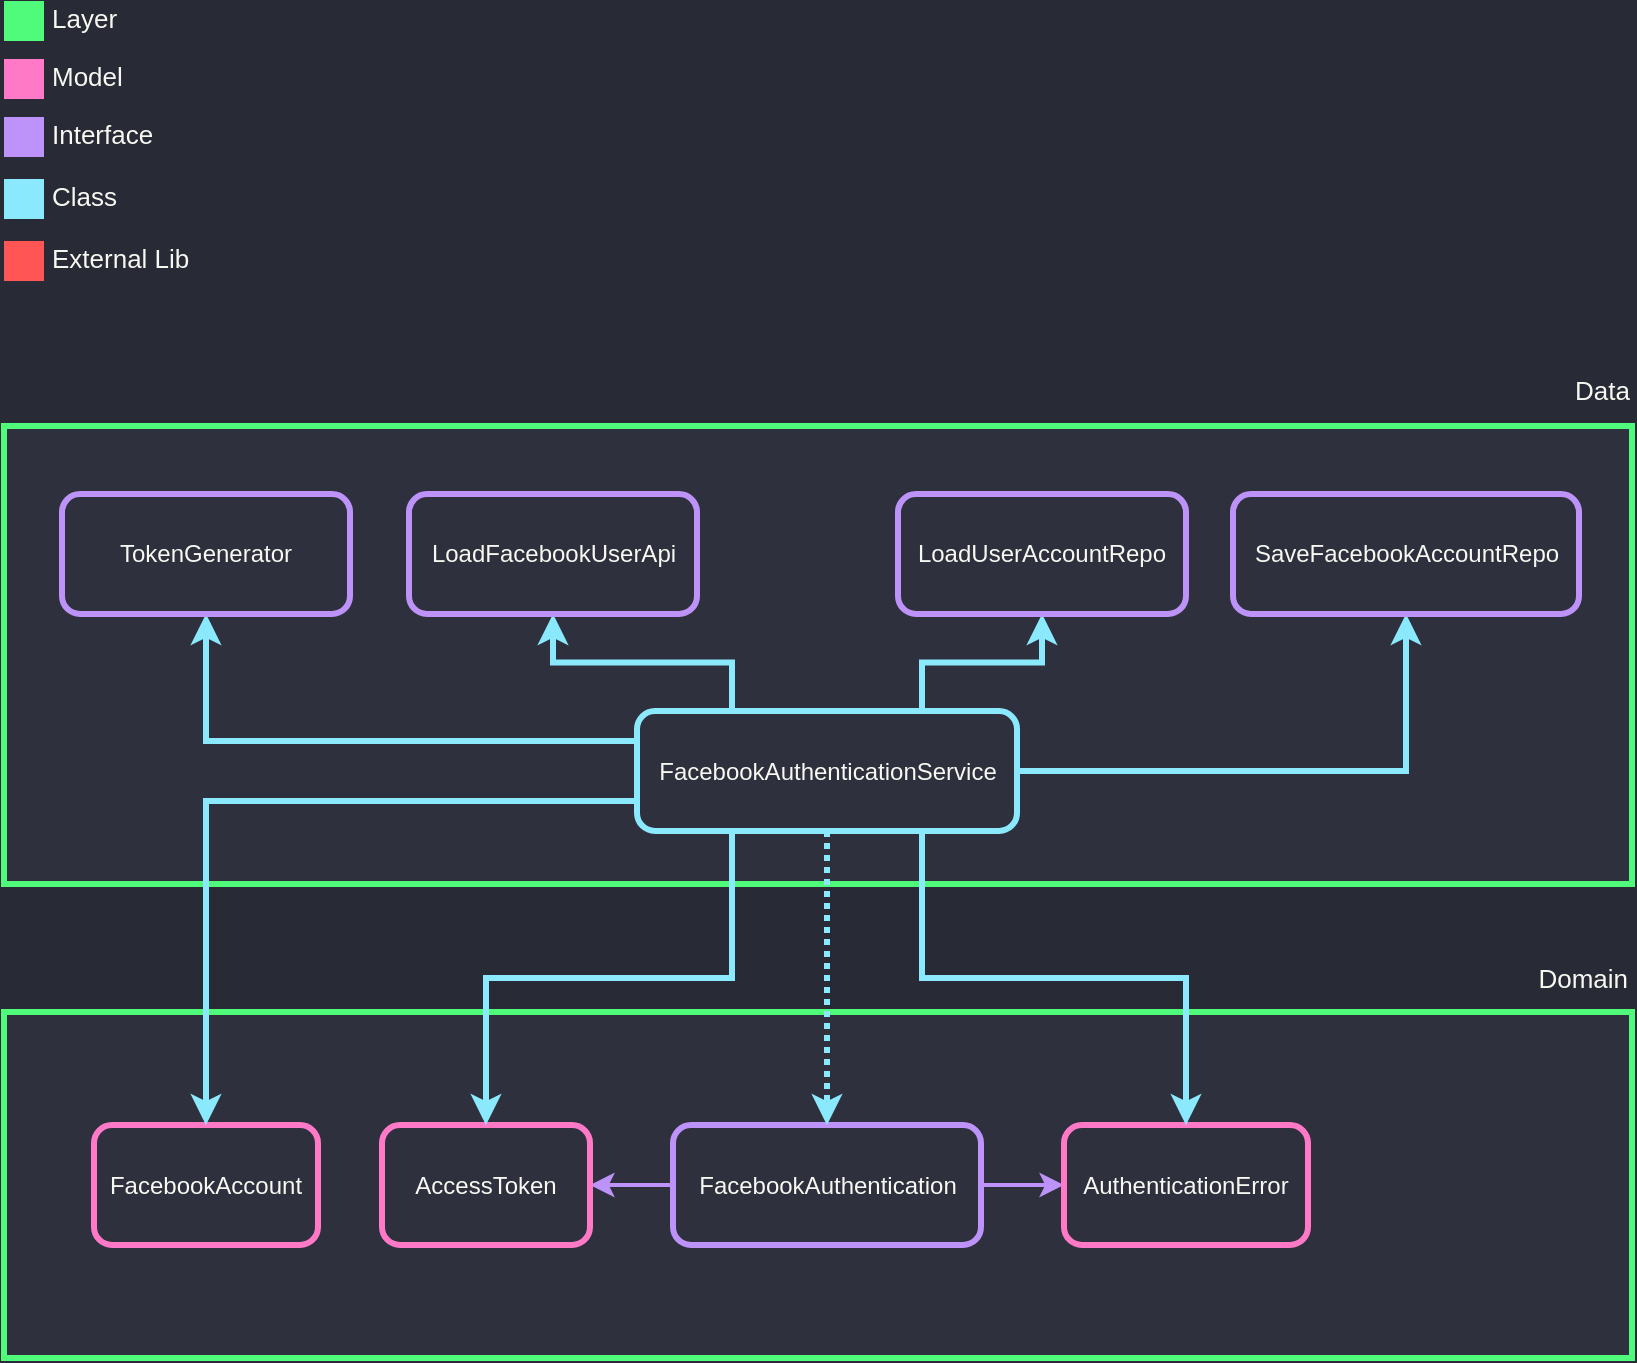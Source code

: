 <mxfile version="12.2.4" pages="1"><diagram id="ywUwWhNUUr3QlyebpXdS" name="Page-1"><mxGraphModel dx="1138" dy="887" grid="0" gridSize="10" guides="1" tooltips="1" connect="1" arrows="1" fold="1" page="0" pageScale="1" pageWidth="827" pageHeight="1169" background="#282A36" math="0" shadow="0"><root><mxCell id="0"/><mxCell id="1" parent="0"/><mxCell id="17" value="" style="rounded=0;whiteSpace=wrap;html=1;strokeColor=#50FA7B;strokeWidth=3;fillColor=#2E303D;fontColor=#F8F8F2;" parent="1" vertex="1"><mxGeometry x="-394" y="103" width="814" height="173" as="geometry"/></mxCell><mxCell id="18" style="edgeStyle=orthogonalEdgeStyle;rounded=0;orthogonalLoop=1;jettySize=auto;html=1;exitX=0;exitY=0.5;exitDx=0;exitDy=0;entryX=1;entryY=0.5;entryDx=0;entryDy=0;fontSize=13;fontColor=#F8F8F2;strokeWidth=2;strokeColor=#BD93F9;" parent="1" source="20" target="22" edge="1"><mxGeometry relative="1" as="geometry"/></mxCell><mxCell id="19" style="edgeStyle=orthogonalEdgeStyle;rounded=0;orthogonalLoop=1;jettySize=auto;html=1;exitX=1;exitY=0.5;exitDx=0;exitDy=0;entryX=0;entryY=0.5;entryDx=0;entryDy=0;strokeColor=#BD93F9;strokeWidth=2;fontSize=13;fontColor=#F8F8F2;" parent="1" source="20" target="23" edge="1"><mxGeometry relative="1" as="geometry"/></mxCell><mxCell id="20" value="FacebookAuthentication" style="rounded=1;whiteSpace=wrap;html=1;strokeColor=#BD93F9;fillColor=#2E303D;strokeWidth=3;fontColor=#F8F8F2;" parent="1" vertex="1"><mxGeometry x="-59.5" y="159.5" width="154" height="60" as="geometry"/></mxCell><mxCell id="21" value="Data" style="text;html=1;resizable=0;points=[];autosize=1;align=right;verticalAlign=bottom;spacingTop=-4;fontColor=#F8F8F2;fontSize=13;" parent="1" vertex="1"><mxGeometry x="382" y="80.5" width="37" height="16" as="geometry"/></mxCell><mxCell id="22" value="AccessToken" style="rounded=1;whiteSpace=wrap;html=1;strokeColor=#FF79C6;fillColor=#2E303D;strokeWidth=3;fontColor=#F8F8F2;" parent="1" vertex="1"><mxGeometry x="-205" y="159.5" width="104" height="60" as="geometry"/></mxCell><mxCell id="23" value="AuthenticationError" style="rounded=1;whiteSpace=wrap;html=1;strokeColor=#FF79C6;fillColor=#2E303D;strokeWidth=3;fontColor=#F8F8F2;" parent="1" vertex="1"><mxGeometry x="136" y="159.5" width="122" height="60" as="geometry"/></mxCell><mxCell id="42" value="UserAccount" style="rounded=1;whiteSpace=wrap;html=1;strokeColor=#FF79C6;fillColor=#2E303D;strokeWidth=3;fontColor=#F8F8F2;" parent="1" vertex="1"><mxGeometry x="-350.5" y="159.5" width="104" height="60" as="geometry"/></mxCell><mxCell id="69" value="" style="rounded=0;whiteSpace=wrap;html=1;strokeColor=none;strokeWidth=3;fillColor=#FF79C6;fontSize=13;fontColor=#F8F8F2;align=right;" parent="1" vertex="1"><mxGeometry x="-394" y="-136.5" width="20" height="20" as="geometry"/></mxCell><mxCell id="70" value="Model" style="text;html=1;resizable=0;points=[];autosize=1;align=left;verticalAlign=middle;spacingTop=-4;fontSize=13;fontColor=#F8F8F2;" parent="1" vertex="1"><mxGeometry x="-372" y="-134.5" width="45" height="16" as="geometry"/></mxCell><mxCell id="71" value="" style="rounded=0;whiteSpace=wrap;html=1;strokeColor=none;strokeWidth=3;fillColor=#BD93F9;fontSize=13;fontColor=#F8F8F2;align=right;" parent="1" vertex="1"><mxGeometry x="-394" y="-107.5" width="20" height="20" as="geometry"/></mxCell><mxCell id="72" value="Interface" style="text;html=1;resizable=0;points=[];autosize=1;align=left;verticalAlign=middle;spacingTop=-4;fontSize=13;fontColor=#F8F8F2;" parent="1" vertex="1"><mxGeometry x="-372" y="-105.5" width="61" height="16" as="geometry"/></mxCell><mxCell id="73" value="" style="rounded=0;whiteSpace=wrap;html=1;strokeColor=none;strokeWidth=3;fillColor=#8BE9FD;fontSize=13;fontColor=#F8F8F2;align=right;" parent="1" vertex="1"><mxGeometry x="-394" y="-76.5" width="20" height="20" as="geometry"/></mxCell><mxCell id="74" value="Class" style="text;html=1;resizable=0;points=[];autosize=1;align=left;verticalAlign=middle;spacingTop=-4;fontSize=13;fontColor=#F8F8F2;" parent="1" vertex="1"><mxGeometry x="-372" y="-74.5" width="43" height="16" as="geometry"/></mxCell><mxCell id="75" value="" style="rounded=0;whiteSpace=wrap;html=1;strokeColor=none;strokeWidth=3;fillColor=#50FA7B;fontSize=13;fontColor=#F8F8F2;align=right;" parent="1" vertex="1"><mxGeometry x="-394" y="-165.5" width="20" height="20" as="geometry"/></mxCell><mxCell id="76" value="Layer" style="text;html=1;resizable=0;points=[];autosize=1;align=left;verticalAlign=middle;spacingTop=-4;fontSize=13;fontColor=#F8F8F2;" parent="1" vertex="1"><mxGeometry x="-372" y="-163.5" width="43" height="16" as="geometry"/></mxCell><mxCell id="77" value="" style="rounded=0;whiteSpace=wrap;html=1;strokeColor=#50FA7B;strokeWidth=3;fillColor=#2E303D;fontColor=#F8F8F2;" parent="1" vertex="1"><mxGeometry x="-394" y="47" width="814" height="229" as="geometry"/></mxCell><mxCell id="135" style="edgeStyle=orthogonalEdgeStyle;rounded=0;orthogonalLoop=1;jettySize=auto;html=1;exitX=0;exitY=0.25;exitDx=0;exitDy=0;entryX=0.5;entryY=1;entryDx=0;entryDy=0;strokeColor=#8BE9FD;strokeWidth=3;" parent="1" source="80" target="134" edge="1"><mxGeometry relative="1" as="geometry"/></mxCell><mxCell id="136" style="edgeStyle=orthogonalEdgeStyle;rounded=0;orthogonalLoop=1;jettySize=auto;html=1;exitX=0.25;exitY=0;exitDx=0;exitDy=0;entryX=0.5;entryY=1;entryDx=0;entryDy=0;strokeColor=#8BE9FD;strokeWidth=3;" parent="1" source="80" target="131" edge="1"><mxGeometry relative="1" as="geometry"/></mxCell><mxCell id="137" style="edgeStyle=orthogonalEdgeStyle;rounded=0;orthogonalLoop=1;jettySize=auto;html=1;exitX=0.75;exitY=0;exitDx=0;exitDy=0;entryX=0.5;entryY=1;entryDx=0;entryDy=0;strokeColor=#8BE9FD;strokeWidth=3;" parent="1" source="80" target="132" edge="1"><mxGeometry relative="1" as="geometry"/></mxCell><mxCell id="138" style="edgeStyle=orthogonalEdgeStyle;rounded=0;orthogonalLoop=1;jettySize=auto;html=1;exitX=1;exitY=0.5;exitDx=0;exitDy=0;entryX=0.5;entryY=1;entryDx=0;entryDy=0;strokeColor=#8BE9FD;strokeWidth=3;" parent="1" source="80" target="133" edge="1"><mxGeometry relative="1" as="geometry"/></mxCell><mxCell id="80" value="FacebookAuthenticationService" style="rounded=1;whiteSpace=wrap;html=1;strokeColor=#8BE9FD;fillColor=#2E303D;strokeWidth=3;fontColor=#F8F8F2;" parent="1" vertex="1"><mxGeometry x="-77.5" y="189.5" width="190" height="60" as="geometry"/></mxCell><mxCell id="113" value="" style="rounded=0;whiteSpace=wrap;html=1;strokeColor=none;strokeWidth=3;fillColor=#FF5555;fontSize=13;fontColor=#F8F8F2;align=right;" parent="1" vertex="1"><mxGeometry x="-394" y="-45.5" width="20" height="20" as="geometry"/></mxCell><mxCell id="114" value="External Lib" style="text;html=1;resizable=0;points=[];autosize=1;align=left;verticalAlign=middle;spacingTop=-4;fontSize=13;fontColor=#F8F8F2;" parent="1" vertex="1"><mxGeometry x="-372" y="-43.5" width="79" height="16" as="geometry"/></mxCell><mxCell id="115" value="" style="rounded=0;whiteSpace=wrap;html=1;strokeColor=#50FA7B;strokeWidth=3;fillColor=#2E303D;fontColor=#F8F8F2;" parent="1" vertex="1"><mxGeometry x="-394" y="340" width="814" height="173" as="geometry"/></mxCell><mxCell id="116" style="edgeStyle=orthogonalEdgeStyle;rounded=0;orthogonalLoop=1;jettySize=auto;html=1;exitX=0;exitY=0.5;exitDx=0;exitDy=0;entryX=1;entryY=0.5;entryDx=0;entryDy=0;fontSize=13;fontColor=#F8F8F2;strokeWidth=2;strokeColor=#BD93F9;" parent="1" source="118" target="120" edge="1"><mxGeometry relative="1" as="geometry"/></mxCell><mxCell id="117" style="edgeStyle=orthogonalEdgeStyle;rounded=0;orthogonalLoop=1;jettySize=auto;html=1;exitX=1;exitY=0.5;exitDx=0;exitDy=0;entryX=0;entryY=0.5;entryDx=0;entryDy=0;strokeColor=#BD93F9;strokeWidth=2;fontSize=13;fontColor=#F8F8F2;" parent="1" source="118" target="121" edge="1"><mxGeometry relative="1" as="geometry"/></mxCell><mxCell id="118" value="FacebookAuthentication" style="rounded=1;whiteSpace=wrap;html=1;strokeColor=#BD93F9;fillColor=#2E303D;strokeWidth=3;fontColor=#F8F8F2;" parent="1" vertex="1"><mxGeometry x="-59.5" y="396.5" width="154" height="60" as="geometry"/></mxCell><mxCell id="119" value="Domain" style="text;html=1;resizable=0;points=[];autosize=1;align=right;verticalAlign=bottom;spacingTop=-4;fontColor=#F8F8F2;fontSize=13;" parent="1" vertex="1"><mxGeometry x="368" y="319.5" width="51" height="14" as="geometry"/></mxCell><mxCell id="120" value="AccessToken" style="rounded=1;whiteSpace=wrap;html=1;strokeColor=#FF79C6;fillColor=#2E303D;strokeWidth=3;fontColor=#F8F8F2;" parent="1" vertex="1"><mxGeometry x="-205" y="396.5" width="104" height="60" as="geometry"/></mxCell><mxCell id="121" value="AuthenticationError" style="rounded=1;whiteSpace=wrap;html=1;strokeColor=#FF79C6;fillColor=#2E303D;strokeWidth=3;fontColor=#F8F8F2;" parent="1" vertex="1"><mxGeometry x="136" y="396.5" width="122" height="60" as="geometry"/></mxCell><mxCell id="122" value="UserAccount" style="rounded=1;whiteSpace=wrap;html=1;strokeColor=#FF79C6;fillColor=#2E303D;strokeWidth=3;fontColor=#F8F8F2;" parent="1" vertex="1"><mxGeometry x="-350.5" y="396.5" width="104" height="60" as="geometry"/></mxCell><mxCell id="123" value="" style="rounded=0;whiteSpace=wrap;html=1;strokeColor=#50FA7B;strokeWidth=3;fillColor=#2E303D;fontColor=#F8F8F2;" parent="1" vertex="1"><mxGeometry x="-394" y="340" width="814" height="173" as="geometry"/></mxCell><mxCell id="124" style="edgeStyle=orthogonalEdgeStyle;rounded=0;orthogonalLoop=1;jettySize=auto;html=1;exitX=0;exitY=0.5;exitDx=0;exitDy=0;entryX=1;entryY=0.5;entryDx=0;entryDy=0;fontSize=13;fontColor=#F8F8F2;strokeWidth=2;strokeColor=#BD93F9;" parent="1" source="126" target="128" edge="1"><mxGeometry relative="1" as="geometry"/></mxCell><mxCell id="125" style="edgeStyle=orthogonalEdgeStyle;rounded=0;orthogonalLoop=1;jettySize=auto;html=1;exitX=1;exitY=0.5;exitDx=0;exitDy=0;entryX=0;entryY=0.5;entryDx=0;entryDy=0;strokeColor=#BD93F9;strokeWidth=2;fontSize=13;fontColor=#F8F8F2;" parent="1" source="126" target="129" edge="1"><mxGeometry relative="1" as="geometry"/></mxCell><mxCell id="126" value="FacebookAuthentication" style="rounded=1;whiteSpace=wrap;html=1;strokeColor=#BD93F9;fillColor=#2E303D;strokeWidth=3;fontColor=#F8F8F2;" parent="1" vertex="1"><mxGeometry x="-59.5" y="396.5" width="154" height="60" as="geometry"/></mxCell><mxCell id="128" value="AccessToken" style="rounded=1;whiteSpace=wrap;html=1;strokeColor=#FF79C6;fillColor=#2E303D;strokeWidth=3;fontColor=#F8F8F2;" parent="1" vertex="1"><mxGeometry x="-205" y="396.5" width="104" height="60" as="geometry"/></mxCell><mxCell id="129" value="AuthenticationError" style="rounded=1;whiteSpace=wrap;html=1;strokeColor=#FF79C6;fillColor=#2E303D;strokeWidth=3;fontColor=#F8F8F2;" parent="1" vertex="1"><mxGeometry x="136" y="396.5" width="122" height="60" as="geometry"/></mxCell><mxCell id="130" style="edgeStyle=orthogonalEdgeStyle;rounded=0;orthogonalLoop=1;jettySize=auto;html=1;exitX=0.5;exitY=1;exitDx=0;exitDy=0;entryX=0.5;entryY=0;entryDx=0;entryDy=0;strokeWidth=3;strokeColor=#8BE9FD;dashed=1;dashPattern=1 1;" parent="1" source="80" target="126" edge="1"><mxGeometry relative="1" as="geometry"/></mxCell><mxCell id="131" value="LoadFacebookUserApi" style="rounded=1;whiteSpace=wrap;html=1;strokeColor=#BD93F9;fillColor=#2E303D;strokeWidth=3;fontColor=#F8F8F2;" parent="1" vertex="1"><mxGeometry x="-191.5" y="81" width="144" height="60" as="geometry"/></mxCell><mxCell id="132" value="LoadUserAccountRepo" style="rounded=1;whiteSpace=wrap;html=1;strokeColor=#BD93F9;fillColor=#2E303D;strokeWidth=3;fontColor=#F8F8F2;" parent="1" vertex="1"><mxGeometry x="53" y="81" width="144" height="60" as="geometry"/></mxCell><mxCell id="133" value="SaveFacebookAccountRepo" style="rounded=1;whiteSpace=wrap;html=1;strokeColor=#BD93F9;fillColor=#2E303D;strokeWidth=3;fontColor=#F8F8F2;" parent="1" vertex="1"><mxGeometry x="220.5" y="81" width="173" height="60" as="geometry"/></mxCell><mxCell id="134" value="TokenGenerator" style="rounded=1;whiteSpace=wrap;html=1;strokeColor=#BD93F9;fillColor=#2E303D;strokeWidth=3;fontColor=#F8F8F2;" parent="1" vertex="1"><mxGeometry x="-365" y="81" width="144" height="60" as="geometry"/></mxCell><mxCell id="139" style="edgeStyle=orthogonalEdgeStyle;rounded=0;orthogonalLoop=1;jettySize=auto;html=1;exitX=0.25;exitY=1;exitDx=0;exitDy=0;entryX=0.5;entryY=0;entryDx=0;entryDy=0;strokeColor=#8BE9FD;strokeWidth=3;" parent="1" source="80" target="128" edge="1"><mxGeometry relative="1" as="geometry"/></mxCell><mxCell id="140" style="edgeStyle=orthogonalEdgeStyle;rounded=0;orthogonalLoop=1;jettySize=auto;html=1;exitX=0.75;exitY=1;exitDx=0;exitDy=0;entryX=0.5;entryY=0;entryDx=0;entryDy=0;strokeColor=#8BE9FD;strokeWidth=3;" parent="1" source="80" target="129" edge="1"><mxGeometry relative="1" as="geometry"/></mxCell><mxCell id="141" value="FacebookAccount" style="rounded=1;whiteSpace=wrap;html=1;strokeColor=#FF79C6;fillColor=#2E303D;strokeWidth=3;fontColor=#F8F8F2;" parent="1" vertex="1"><mxGeometry x="-349" y="396.5" width="112" height="60" as="geometry"/></mxCell><mxCell id="142" style="edgeStyle=orthogonalEdgeStyle;rounded=0;orthogonalLoop=1;jettySize=auto;html=1;exitX=0;exitY=0.75;exitDx=0;exitDy=0;entryX=0.5;entryY=0;entryDx=0;entryDy=0;strokeColor=#8BE9FD;strokeWidth=3;" parent="1" source="80" target="141" edge="1"><mxGeometry relative="1" as="geometry"/></mxCell><mxCell id="143" value="Data" style="text;html=1;resizable=0;points=[];autosize=1;align=right;verticalAlign=bottom;spacingTop=-4;fontColor=#F8F8F2;fontSize=13;" parent="1" vertex="1"><mxGeometry x="383" y="23.5" width="37" height="16" as="geometry"/></mxCell></root></mxGraphModel></diagram></mxfile>
